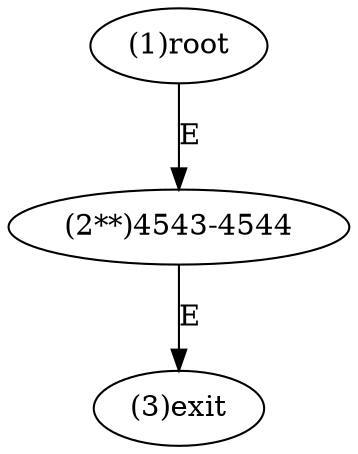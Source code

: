 digraph "" { 
1[ label="(1)root"];
2[ label="(2**)4543-4544"];
3[ label="(3)exit"];
1->2[ label="E"];
2->3[ label="E"];
}